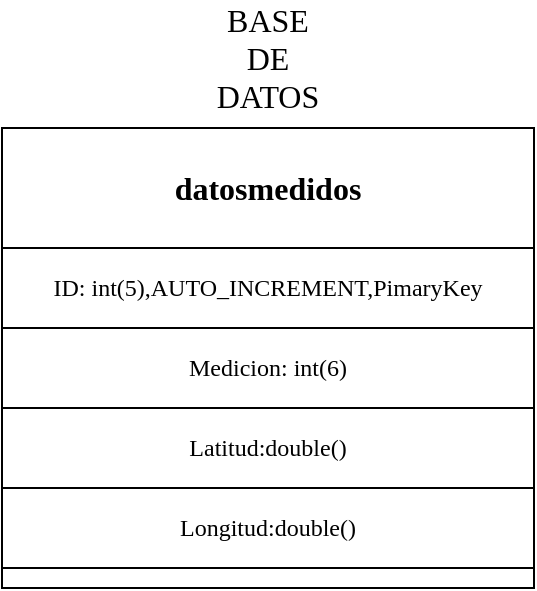 <mxfile version="15.5.0" type="device"><diagram id="Nx-SE7AbJa2krLB3VP6q" name="Page-1"><mxGraphModel dx="599" dy="332" grid="1" gridSize="10" guides="1" tooltips="1" connect="1" arrows="1" fold="1" page="1" pageScale="1" pageWidth="827" pageHeight="1169" math="0" shadow="0"><root><mxCell id="0"/><mxCell id="1" parent="0"/><mxCell id="j910Slvp64OUqghPy8wy-1" value="" style="rounded=0;whiteSpace=wrap;html=1;fontFamily=Roboto Mono;fontSource=https%3A%2F%2Ffonts.googleapis.com%2Fcss%3Ffamily%3DRoboto%2BMono;" vertex="1" parent="1"><mxGeometry x="294" y="150" width="266" height="60" as="geometry"/></mxCell><mxCell id="j910Slvp64OUqghPy8wy-2" value="" style="rounded=0;whiteSpace=wrap;html=1;fontFamily=Roboto Mono;fontSource=https%3A%2F%2Ffonts.googleapis.com%2Fcss%3Ffamily%3DRoboto%2BMono;" vertex="1" parent="1"><mxGeometry x="294" y="210" width="266" height="170" as="geometry"/></mxCell><mxCell id="j910Slvp64OUqghPy8wy-3" value="&lt;b&gt;&lt;font style=&quot;font-size: 16px&quot; data-font-src=&quot;https://fonts.googleapis.com/css?family=Roboto+Mono&quot;&gt;datosmedidos&lt;/font&gt;&lt;/b&gt;" style="text;html=1;strokeColor=none;fillColor=none;align=center;verticalAlign=middle;whiteSpace=wrap;rounded=0;fontFamily=Roboto Mono;fontSource=https%3A%2F%2Ffonts.googleapis.com%2Fcss%3Ffamily%3DRoboto%2BMono;" vertex="1" parent="1"><mxGeometry x="397" y="165" width="60" height="30" as="geometry"/></mxCell><mxCell id="j910Slvp64OUqghPy8wy-4" value="ID: int(5),AUTO_INCREMENT,PimaryKey" style="rounded=0;whiteSpace=wrap;html=1;fontFamily=Roboto Mono;fontSource=https%3A%2F%2Ffonts.googleapis.com%2Fcss%3Ffamily%3DRoboto%2BMono;" vertex="1" parent="1"><mxGeometry x="294" y="210" width="266" height="40" as="geometry"/></mxCell><mxCell id="j910Slvp64OUqghPy8wy-5" value="Medicion: int(6)" style="rounded=0;whiteSpace=wrap;html=1;fontFamily=Roboto Mono;fontSource=https%3A%2F%2Ffonts.googleapis.com%2Fcss%3Ffamily%3DRoboto%2BMono;" vertex="1" parent="1"><mxGeometry x="294" y="250" width="266" height="40" as="geometry"/></mxCell><mxCell id="j910Slvp64OUqghPy8wy-6" value="Latitud:double()" style="rounded=0;whiteSpace=wrap;html=1;fontFamily=Roboto Mono;fontSource=https%3A%2F%2Ffonts.googleapis.com%2Fcss%3Ffamily%3DRoboto%2BMono;" vertex="1" parent="1"><mxGeometry x="294" y="290" width="266" height="40" as="geometry"/></mxCell><mxCell id="j910Slvp64OUqghPy8wy-7" value="Longitud:double()" style="rounded=0;whiteSpace=wrap;html=1;fontFamily=Roboto Mono;fontSource=https%3A%2F%2Ffonts.googleapis.com%2Fcss%3Ffamily%3DRoboto%2BMono;" vertex="1" parent="1"><mxGeometry x="294" y="330" width="266" height="40" as="geometry"/></mxCell><mxCell id="j910Slvp64OUqghPy8wy-8" value="&lt;font face=&quot;Roboto Mono&quot; data-font-src=&quot;https://fonts.googleapis.com/css?family=Roboto+Mono&quot;&gt;BASE DE DATOS&lt;/font&gt;" style="text;html=1;strokeColor=none;fillColor=none;align=center;verticalAlign=middle;whiteSpace=wrap;rounded=0;fontSize=16;" vertex="1" parent="1"><mxGeometry x="397" y="100" width="60" height="30" as="geometry"/></mxCell></root></mxGraphModel></diagram></mxfile>